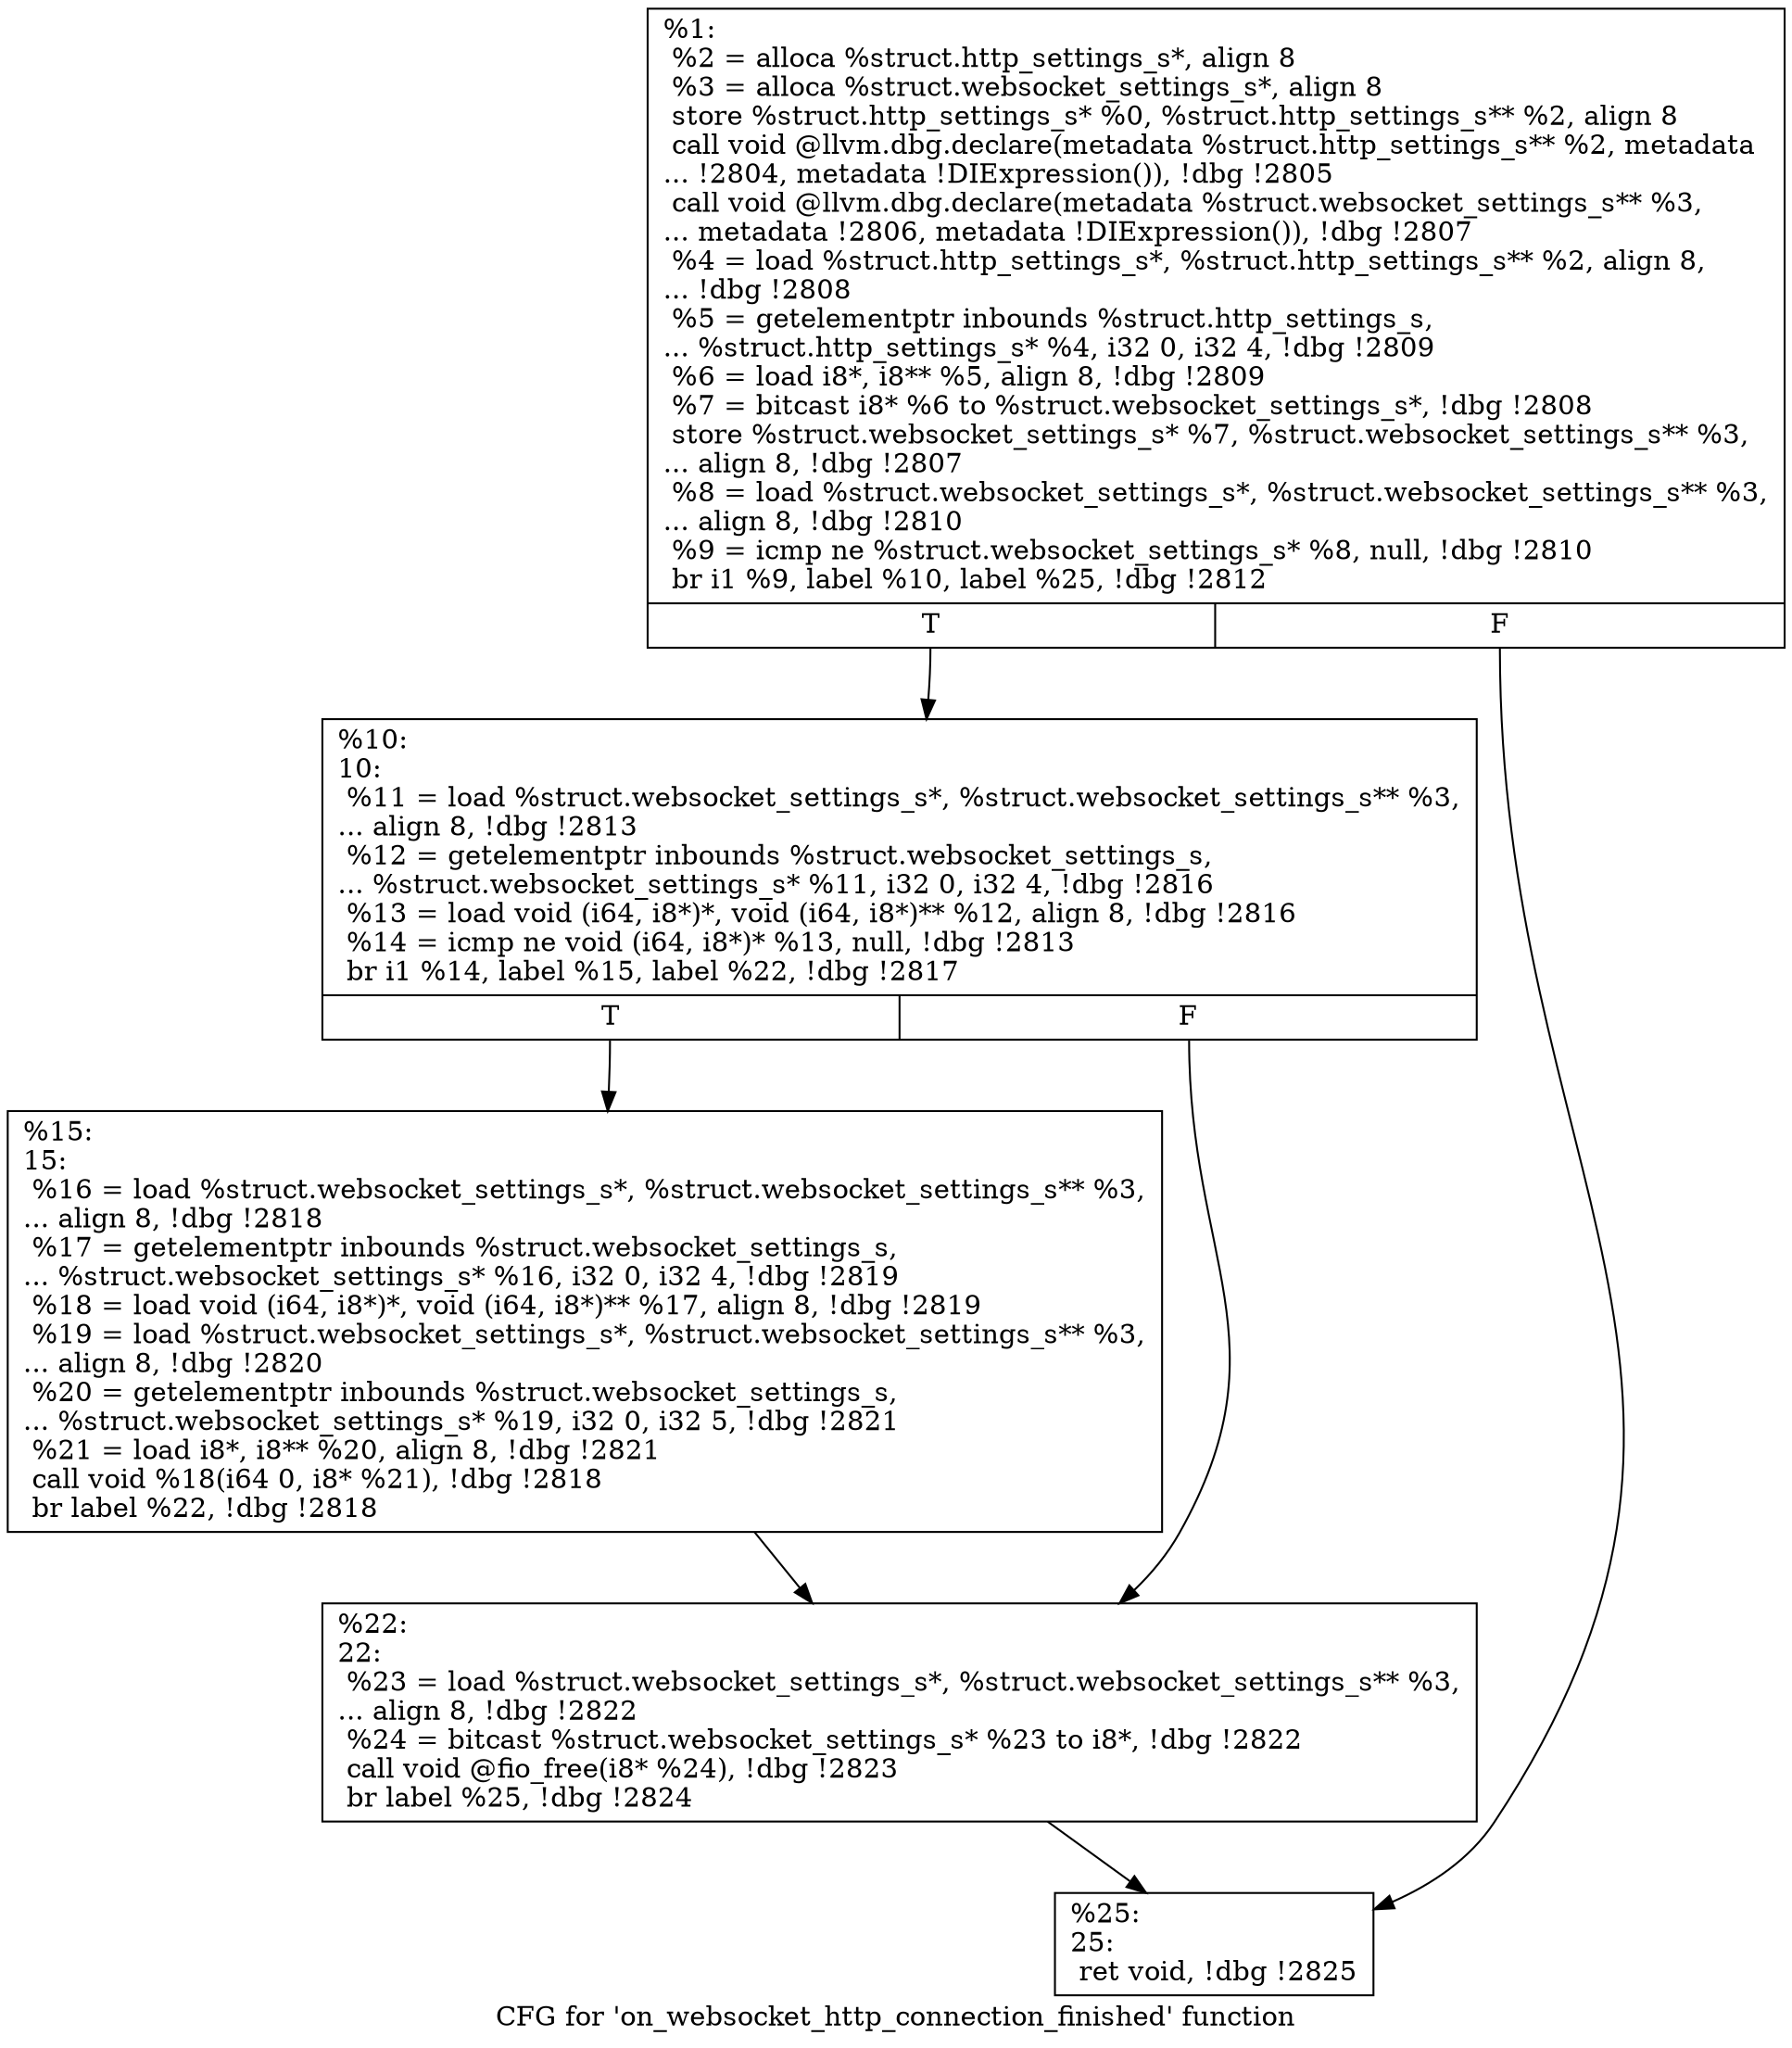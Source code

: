 digraph "CFG for 'on_websocket_http_connection_finished' function" {
	label="CFG for 'on_websocket_http_connection_finished' function";

	Node0x556852393200 [shape=record,label="{%1:\l  %2 = alloca %struct.http_settings_s*, align 8\l  %3 = alloca %struct.websocket_settings_s*, align 8\l  store %struct.http_settings_s* %0, %struct.http_settings_s** %2, align 8\l  call void @llvm.dbg.declare(metadata %struct.http_settings_s** %2, metadata\l... !2804, metadata !DIExpression()), !dbg !2805\l  call void @llvm.dbg.declare(metadata %struct.websocket_settings_s** %3,\l... metadata !2806, metadata !DIExpression()), !dbg !2807\l  %4 = load %struct.http_settings_s*, %struct.http_settings_s** %2, align 8,\l... !dbg !2808\l  %5 = getelementptr inbounds %struct.http_settings_s,\l... %struct.http_settings_s* %4, i32 0, i32 4, !dbg !2809\l  %6 = load i8*, i8** %5, align 8, !dbg !2809\l  %7 = bitcast i8* %6 to %struct.websocket_settings_s*, !dbg !2808\l  store %struct.websocket_settings_s* %7, %struct.websocket_settings_s** %3,\l... align 8, !dbg !2807\l  %8 = load %struct.websocket_settings_s*, %struct.websocket_settings_s** %3,\l... align 8, !dbg !2810\l  %9 = icmp ne %struct.websocket_settings_s* %8, null, !dbg !2810\l  br i1 %9, label %10, label %25, !dbg !2812\l|{<s0>T|<s1>F}}"];
	Node0x556852393200:s0 -> Node0x556852395080;
	Node0x556852393200:s1 -> Node0x556852395170;
	Node0x556852395080 [shape=record,label="{%10:\l10:                                               \l  %11 = load %struct.websocket_settings_s*, %struct.websocket_settings_s** %3,\l... align 8, !dbg !2813\l  %12 = getelementptr inbounds %struct.websocket_settings_s,\l... %struct.websocket_settings_s* %11, i32 0, i32 4, !dbg !2816\l  %13 = load void (i64, i8*)*, void (i64, i8*)** %12, align 8, !dbg !2816\l  %14 = icmp ne void (i64, i8*)* %13, null, !dbg !2813\l  br i1 %14, label %15, label %22, !dbg !2817\l|{<s0>T|<s1>F}}"];
	Node0x556852395080:s0 -> Node0x5568523950d0;
	Node0x556852395080:s1 -> Node0x556852395120;
	Node0x5568523950d0 [shape=record,label="{%15:\l15:                                               \l  %16 = load %struct.websocket_settings_s*, %struct.websocket_settings_s** %3,\l... align 8, !dbg !2818\l  %17 = getelementptr inbounds %struct.websocket_settings_s,\l... %struct.websocket_settings_s* %16, i32 0, i32 4, !dbg !2819\l  %18 = load void (i64, i8*)*, void (i64, i8*)** %17, align 8, !dbg !2819\l  %19 = load %struct.websocket_settings_s*, %struct.websocket_settings_s** %3,\l... align 8, !dbg !2820\l  %20 = getelementptr inbounds %struct.websocket_settings_s,\l... %struct.websocket_settings_s* %19, i32 0, i32 5, !dbg !2821\l  %21 = load i8*, i8** %20, align 8, !dbg !2821\l  call void %18(i64 0, i8* %21), !dbg !2818\l  br label %22, !dbg !2818\l}"];
	Node0x5568523950d0 -> Node0x556852395120;
	Node0x556852395120 [shape=record,label="{%22:\l22:                                               \l  %23 = load %struct.websocket_settings_s*, %struct.websocket_settings_s** %3,\l... align 8, !dbg !2822\l  %24 = bitcast %struct.websocket_settings_s* %23 to i8*, !dbg !2822\l  call void @fio_free(i8* %24), !dbg !2823\l  br label %25, !dbg !2824\l}"];
	Node0x556852395120 -> Node0x556852395170;
	Node0x556852395170 [shape=record,label="{%25:\l25:                                               \l  ret void, !dbg !2825\l}"];
}
